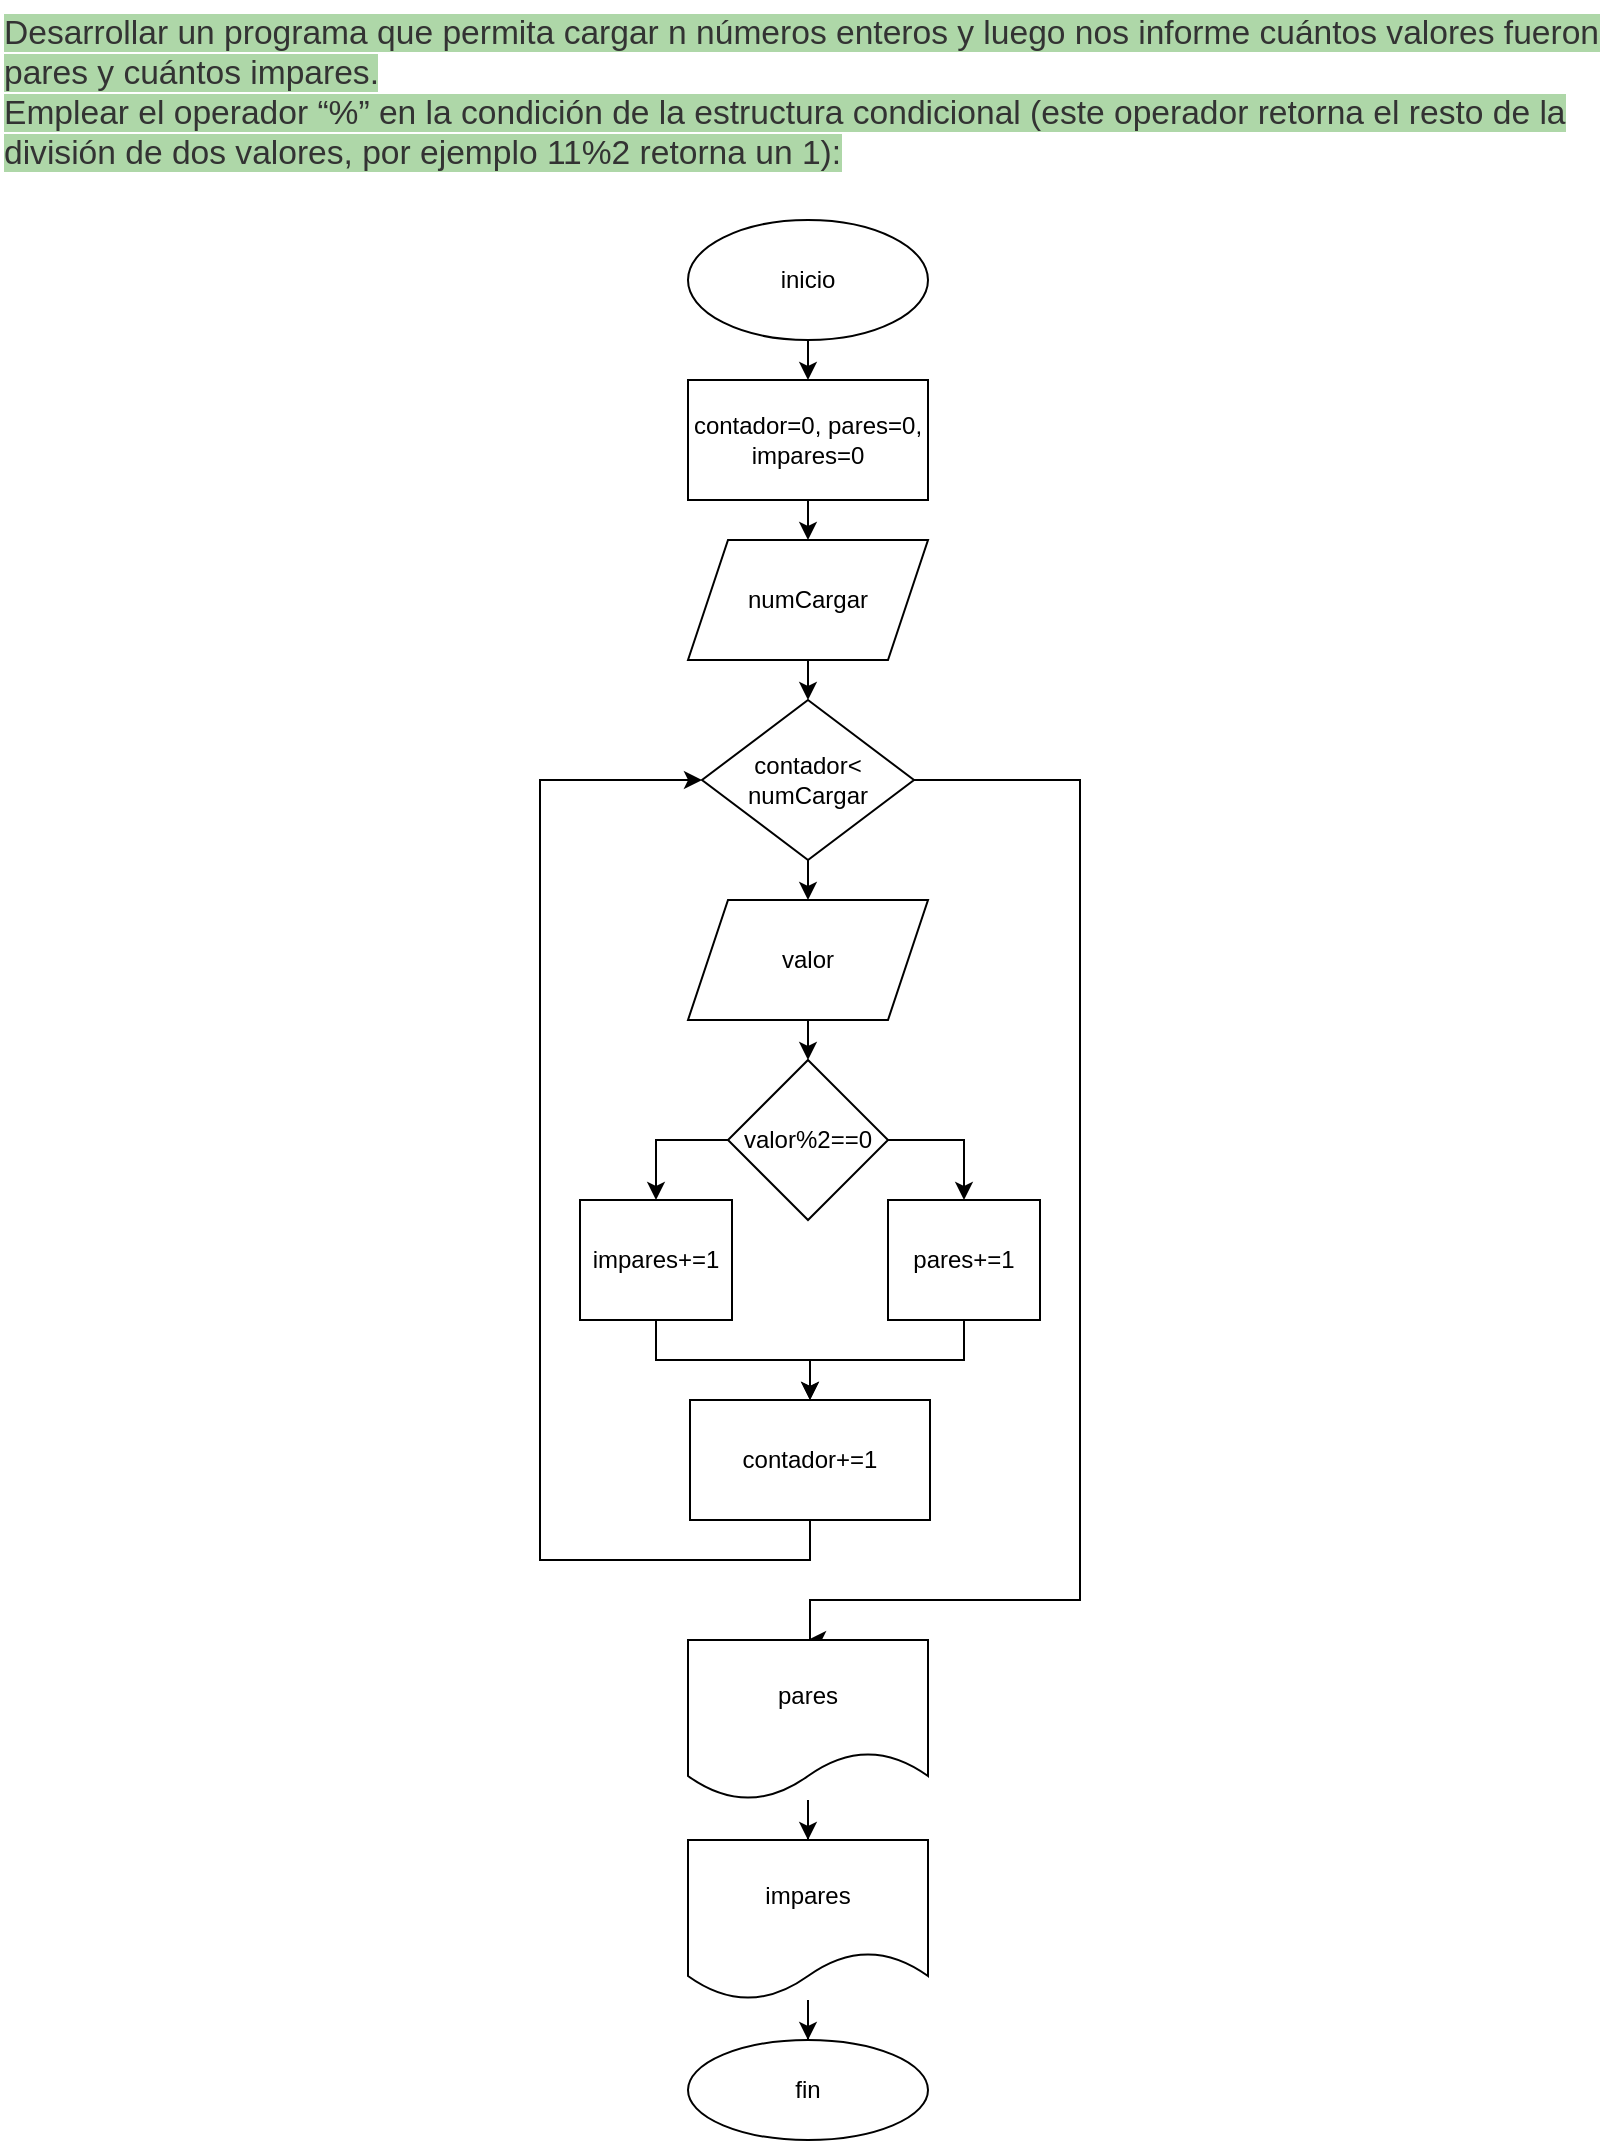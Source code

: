 <mxfile version="20.3.0" type="device"><diagram id="uGEIcSJQ2S3XZBAoyCDg" name="Página-1"><mxGraphModel dx="868" dy="553" grid="1" gridSize="10" guides="1" tooltips="1" connect="1" arrows="1" fold="1" page="1" pageScale="1" pageWidth="827" pageHeight="1169" math="0" shadow="0"><root><mxCell id="0"/><mxCell id="1" parent="0"/><mxCell id="9GAJkKKqDEbFGSLfh46B-2" value="&lt;span style=&quot;color: rgb(51, 51, 51); font-family: sans-serif, arial; font-size: 16.8px; font-style: normal; font-variant-ligatures: normal; font-variant-caps: normal; font-weight: 400; letter-spacing: normal; orphans: 2; text-align: left; text-indent: 0px; text-transform: none; widows: 2; word-spacing: 0px; -webkit-text-stroke-width: 0px; background-color: rgb(174, 215, 168); text-decoration-thickness: initial; text-decoration-style: initial; text-decoration-color: initial; float: none; display: inline !important;&quot;&gt;Desarrollar un programa que permita cargar n números enteros y luego nos informe cuántos valores fueron pares y cuántos impares.&lt;/span&gt;&lt;br style=&quot;box-sizing: border-box; color: rgb(51, 51, 51); font-family: sans-serif, arial; font-size: 16.8px; font-style: normal; font-variant-ligatures: normal; font-variant-caps: normal; font-weight: 400; letter-spacing: normal; orphans: 2; text-align: left; text-indent: 0px; text-transform: none; widows: 2; word-spacing: 0px; -webkit-text-stroke-width: 0px; background-color: rgb(174, 215, 168); text-decoration-thickness: initial; text-decoration-style: initial; text-decoration-color: initial;&quot;&gt;&lt;span style=&quot;color: rgb(51, 51, 51); font-family: sans-serif, arial; font-size: 16.8px; font-style: normal; font-variant-ligatures: normal; font-variant-caps: normal; font-weight: 400; letter-spacing: normal; orphans: 2; text-align: left; text-indent: 0px; text-transform: none; widows: 2; word-spacing: 0px; -webkit-text-stroke-width: 0px; background-color: rgb(174, 215, 168); text-decoration-thickness: initial; text-decoration-style: initial; text-decoration-color: initial; float: none; display: inline !important;&quot;&gt;Emplear el operador “%” en la condición de la estructura condicional (este operador retorna el resto de la división de dos valores, por ejemplo 11%2 retorna un 1):&lt;/span&gt;" style="text;whiteSpace=wrap;html=1;" parent="1" vertex="1"><mxGeometry x="10" width="810" height="100" as="geometry"/></mxCell><mxCell id="oKA4Fgmoc6HAn2Nc4Km9-3" style="edgeStyle=orthogonalEdgeStyle;rounded=0;orthogonalLoop=1;jettySize=auto;html=1;exitX=0.5;exitY=1;exitDx=0;exitDy=0;entryX=0.5;entryY=0;entryDx=0;entryDy=0;" parent="1" source="9GAJkKKqDEbFGSLfh46B-3" target="oKA4Fgmoc6HAn2Nc4Km9-2" edge="1"><mxGeometry relative="1" as="geometry"/></mxCell><mxCell id="9GAJkKKqDEbFGSLfh46B-3" value="inicio" style="ellipse;whiteSpace=wrap;html=1;" parent="1" vertex="1"><mxGeometry x="354" y="110" width="120" height="60" as="geometry"/></mxCell><mxCell id="oKA4Fgmoc6HAn2Nc4Km9-6" style="edgeStyle=orthogonalEdgeStyle;rounded=0;orthogonalLoop=1;jettySize=auto;html=1;exitX=0.5;exitY=1;exitDx=0;exitDy=0;entryX=0.5;entryY=0;entryDx=0;entryDy=0;" parent="1" source="oKA4Fgmoc6HAn2Nc4Km9-1" target="oKA4Fgmoc6HAn2Nc4Km9-5" edge="1"><mxGeometry relative="1" as="geometry"/></mxCell><mxCell id="oKA4Fgmoc6HAn2Nc4Km9-1" value="numCargar" style="shape=parallelogram;perimeter=parallelogramPerimeter;whiteSpace=wrap;html=1;fixedSize=1;" parent="1" vertex="1"><mxGeometry x="354" y="270" width="120" height="60" as="geometry"/></mxCell><mxCell id="oKA4Fgmoc6HAn2Nc4Km9-4" style="edgeStyle=orthogonalEdgeStyle;rounded=0;orthogonalLoop=1;jettySize=auto;html=1;exitX=0.5;exitY=1;exitDx=0;exitDy=0;entryX=0.5;entryY=0;entryDx=0;entryDy=0;" parent="1" source="oKA4Fgmoc6HAn2Nc4Km9-2" target="oKA4Fgmoc6HAn2Nc4Km9-1" edge="1"><mxGeometry relative="1" as="geometry"/></mxCell><mxCell id="oKA4Fgmoc6HAn2Nc4Km9-2" value="contador=0, pares=0, impares=0" style="rounded=0;whiteSpace=wrap;html=1;" parent="1" vertex="1"><mxGeometry x="354" y="190" width="120" height="60" as="geometry"/></mxCell><mxCell id="QSiVn7aKZht1btICXqJj-2" style="edgeStyle=orthogonalEdgeStyle;rounded=0;orthogonalLoop=1;jettySize=auto;html=1;exitX=0.5;exitY=1;exitDx=0;exitDy=0;entryX=0.5;entryY=0;entryDx=0;entryDy=0;" parent="1" source="oKA4Fgmoc6HAn2Nc4Km9-5" target="QSiVn7aKZht1btICXqJj-1" edge="1"><mxGeometry relative="1" as="geometry"/></mxCell><mxCell id="QSiVn7aKZht1btICXqJj-14" style="edgeStyle=orthogonalEdgeStyle;rounded=0;orthogonalLoop=1;jettySize=auto;html=1;exitX=1;exitY=0.5;exitDx=0;exitDy=0;entryX=0.5;entryY=0;entryDx=0;entryDy=0;" parent="1" source="oKA4Fgmoc6HAn2Nc4Km9-5" target="QSiVn7aKZht1btICXqJj-13" edge="1"><mxGeometry relative="1" as="geometry"><Array as="points"><mxPoint x="550" y="390"/><mxPoint x="550" y="800"/><mxPoint x="415" y="800"/></Array></mxGeometry></mxCell><mxCell id="oKA4Fgmoc6HAn2Nc4Km9-5" value="contador&amp;lt;&lt;br&gt;numCargar" style="rhombus;whiteSpace=wrap;html=1;" parent="1" vertex="1"><mxGeometry x="361" y="350" width="106" height="80" as="geometry"/></mxCell><mxCell id="QSiVn7aKZht1btICXqJj-4" style="edgeStyle=orthogonalEdgeStyle;rounded=0;orthogonalLoop=1;jettySize=auto;html=1;exitX=0.5;exitY=1;exitDx=0;exitDy=0;entryX=0.5;entryY=0;entryDx=0;entryDy=0;" parent="1" source="QSiVn7aKZht1btICXqJj-1" target="QSiVn7aKZht1btICXqJj-3" edge="1"><mxGeometry relative="1" as="geometry"/></mxCell><mxCell id="QSiVn7aKZht1btICXqJj-1" value="valor" style="shape=parallelogram;perimeter=parallelogramPerimeter;whiteSpace=wrap;html=1;fixedSize=1;" parent="1" vertex="1"><mxGeometry x="354" y="450" width="120" height="60" as="geometry"/></mxCell><mxCell id="QSiVn7aKZht1btICXqJj-6" style="edgeStyle=orthogonalEdgeStyle;rounded=0;orthogonalLoop=1;jettySize=auto;html=1;exitX=1;exitY=0.5;exitDx=0;exitDy=0;entryX=0.5;entryY=0;entryDx=0;entryDy=0;" parent="1" source="QSiVn7aKZht1btICXqJj-3" target="QSiVn7aKZht1btICXqJj-5" edge="1"><mxGeometry relative="1" as="geometry"/></mxCell><mxCell id="QSiVn7aKZht1btICXqJj-8" style="edgeStyle=orthogonalEdgeStyle;rounded=0;orthogonalLoop=1;jettySize=auto;html=1;exitX=0;exitY=0.5;exitDx=0;exitDy=0;entryX=0.5;entryY=0;entryDx=0;entryDy=0;" parent="1" source="QSiVn7aKZht1btICXqJj-3" target="QSiVn7aKZht1btICXqJj-7" edge="1"><mxGeometry relative="1" as="geometry"/></mxCell><mxCell id="QSiVn7aKZht1btICXqJj-3" value="valor%2==0" style="rhombus;whiteSpace=wrap;html=1;" parent="1" vertex="1"><mxGeometry x="374" y="530" width="80" height="80" as="geometry"/></mxCell><mxCell id="QSiVn7aKZht1btICXqJj-11" style="edgeStyle=orthogonalEdgeStyle;rounded=0;orthogonalLoop=1;jettySize=auto;html=1;exitX=0.5;exitY=1;exitDx=0;exitDy=0;entryX=0.5;entryY=0;entryDx=0;entryDy=0;" parent="1" source="QSiVn7aKZht1btICXqJj-5" target="QSiVn7aKZht1btICXqJj-9" edge="1"><mxGeometry relative="1" as="geometry"/></mxCell><mxCell id="QSiVn7aKZht1btICXqJj-5" value="pares+=1" style="rounded=0;whiteSpace=wrap;html=1;" parent="1" vertex="1"><mxGeometry x="454" y="600" width="76" height="60" as="geometry"/></mxCell><mxCell id="QSiVn7aKZht1btICXqJj-10" style="edgeStyle=orthogonalEdgeStyle;rounded=0;orthogonalLoop=1;jettySize=auto;html=1;exitX=0.5;exitY=1;exitDx=0;exitDy=0;" parent="1" source="QSiVn7aKZht1btICXqJj-7" target="QSiVn7aKZht1btICXqJj-9" edge="1"><mxGeometry relative="1" as="geometry"/></mxCell><mxCell id="QSiVn7aKZht1btICXqJj-7" value="impares+=1" style="rounded=0;whiteSpace=wrap;html=1;" parent="1" vertex="1"><mxGeometry x="300" y="600" width="76" height="60" as="geometry"/></mxCell><mxCell id="QSiVn7aKZht1btICXqJj-12" style="edgeStyle=orthogonalEdgeStyle;rounded=0;orthogonalLoop=1;jettySize=auto;html=1;exitX=0.5;exitY=1;exitDx=0;exitDy=0;entryX=0;entryY=0.5;entryDx=0;entryDy=0;" parent="1" source="QSiVn7aKZht1btICXqJj-9" target="oKA4Fgmoc6HAn2Nc4Km9-5" edge="1"><mxGeometry relative="1" as="geometry"><Array as="points"><mxPoint x="415" y="780"/><mxPoint x="280" y="780"/><mxPoint x="280" y="390"/></Array></mxGeometry></mxCell><mxCell id="QSiVn7aKZht1btICXqJj-9" value="contador+=1" style="rounded=0;whiteSpace=wrap;html=1;" parent="1" vertex="1"><mxGeometry x="355" y="700" width="120" height="60" as="geometry"/></mxCell><mxCell id="QSiVn7aKZht1btICXqJj-16" style="edgeStyle=orthogonalEdgeStyle;rounded=0;orthogonalLoop=1;jettySize=auto;html=1;entryX=0.5;entryY=0;entryDx=0;entryDy=0;" parent="1" source="QSiVn7aKZht1btICXqJj-13" target="QSiVn7aKZht1btICXqJj-15" edge="1"><mxGeometry relative="1" as="geometry"/></mxCell><mxCell id="QSiVn7aKZht1btICXqJj-13" value="pares" style="shape=document;whiteSpace=wrap;html=1;boundedLbl=1;" parent="1" vertex="1"><mxGeometry x="354" y="820" width="120" height="80" as="geometry"/></mxCell><mxCell id="QSiVn7aKZht1btICXqJj-19" style="edgeStyle=orthogonalEdgeStyle;rounded=0;orthogonalLoop=1;jettySize=auto;html=1;entryX=0.5;entryY=0;entryDx=0;entryDy=0;" parent="1" source="QSiVn7aKZht1btICXqJj-15" target="QSiVn7aKZht1btICXqJj-18" edge="1"><mxGeometry relative="1" as="geometry"/></mxCell><mxCell id="QSiVn7aKZht1btICXqJj-15" value="impares" style="shape=document;whiteSpace=wrap;html=1;boundedLbl=1;" parent="1" vertex="1"><mxGeometry x="354" y="920" width="120" height="80" as="geometry"/></mxCell><mxCell id="QSiVn7aKZht1btICXqJj-18" value="fin" style="ellipse;whiteSpace=wrap;html=1;" parent="1" vertex="1"><mxGeometry x="354" y="1020" width="120" height="50" as="geometry"/></mxCell></root></mxGraphModel></diagram></mxfile>